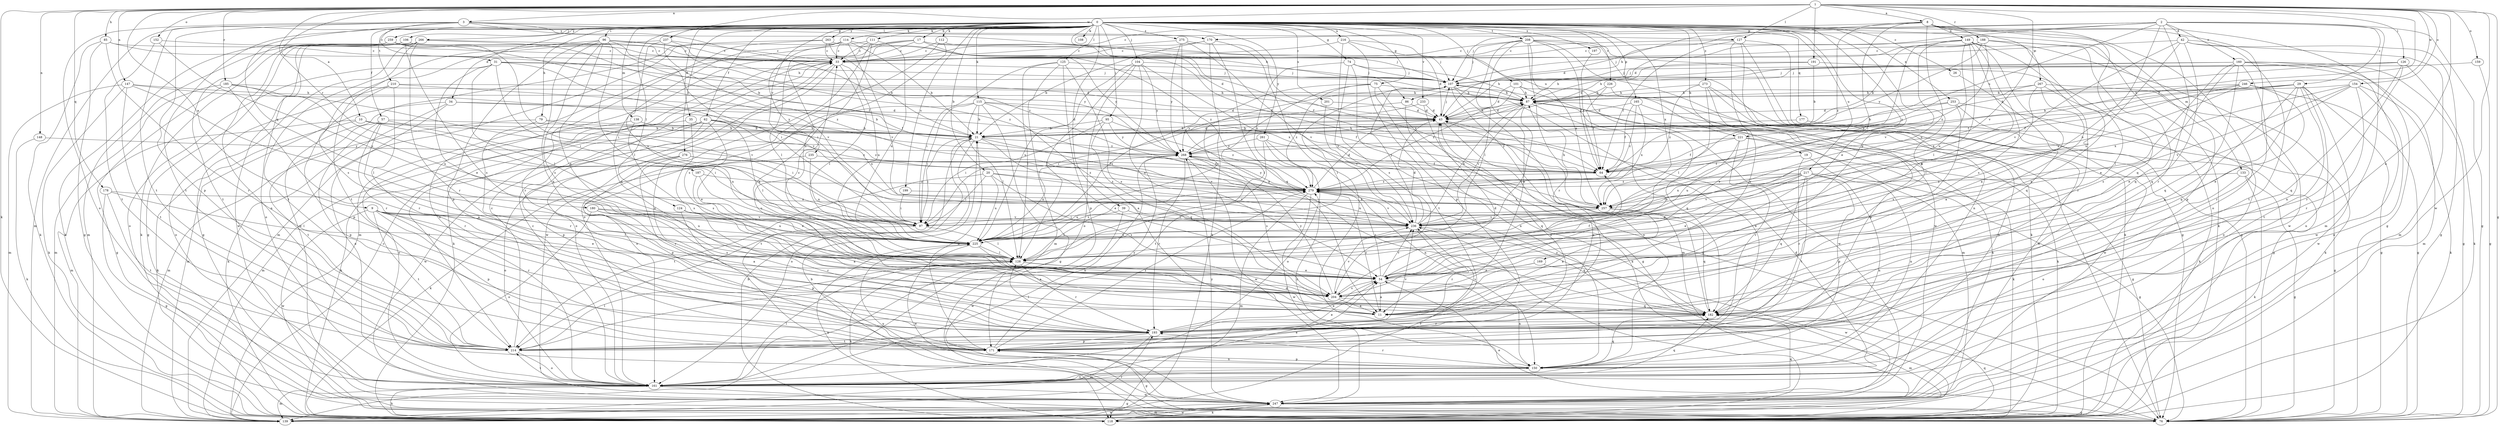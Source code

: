 strict digraph  {
0;
1;
2;
3;
8;
9;
10;
11;
17;
19;
20;
21;
26;
29;
31;
33;
34;
35;
39;
42;
43;
54;
57;
62;
64;
74;
75;
76;
79;
85;
86;
87;
95;
96;
97;
101;
104;
106;
107;
108;
111;
112;
114;
115;
118;
124;
125;
126;
127;
128;
133;
138;
139;
147;
148;
149;
150;
152;
154;
159;
160;
161;
165;
169;
170;
171;
177;
178;
180;
182;
185;
187;
188;
191;
193;
197;
199;
201;
204;
208;
210;
214;
216;
217;
221;
225;
226;
233;
235;
236;
237;
246;
247;
253;
257;
259;
261;
263;
266;
267;
268;
273;
275;
276;
279;
0 -> 17  [label=b];
0 -> 19  [label=b];
0 -> 20  [label=b];
0 -> 26  [label=c];
0 -> 34  [label=d];
0 -> 35  [label=d];
0 -> 39  [label=d];
0 -> 54  [label=e];
0 -> 57  [label=f];
0 -> 62  [label=f];
0 -> 74  [label=g];
0 -> 75  [label=g];
0 -> 79  [label=h];
0 -> 95  [label=i];
0 -> 96  [label=i];
0 -> 101  [label=j];
0 -> 104  [label=j];
0 -> 106  [label=j];
0 -> 108  [label=k];
0 -> 111  [label=k];
0 -> 112  [label=k];
0 -> 114  [label=k];
0 -> 115  [label=k];
0 -> 118  [label=k];
0 -> 124  [label=l];
0 -> 125  [label=l];
0 -> 133  [label=m];
0 -> 138  [label=m];
0 -> 139  [label=m];
0 -> 165  [label=p];
0 -> 169  [label=p];
0 -> 177  [label=q];
0 -> 197  [label=s];
0 -> 199  [label=s];
0 -> 201  [label=s];
0 -> 204  [label=s];
0 -> 208  [label=t];
0 -> 210  [label=t];
0 -> 214  [label=t];
0 -> 216  [label=u];
0 -> 217  [label=u];
0 -> 221  [label=u];
0 -> 226  [label=v];
0 -> 233  [label=v];
0 -> 235  [label=v];
0 -> 253  [label=x];
0 -> 257  [label=x];
0 -> 259  [label=y];
0 -> 261  [label=y];
0 -> 263  [label=y];
0 -> 266  [label=y];
0 -> 273  [label=z];
0 -> 275  [label=z];
0 -> 276  [label=z];
1 -> 3  [label=a];
1 -> 8  [label=a];
1 -> 9  [label=a];
1 -> 10  [label=a];
1 -> 11  [label=a];
1 -> 64  [label=f];
1 -> 76  [label=g];
1 -> 85  [label=h];
1 -> 118  [label=k];
1 -> 126  [label=l];
1 -> 127  [label=l];
1 -> 147  [label=n];
1 -> 148  [label=n];
1 -> 152  [label=o];
1 -> 154  [label=o];
1 -> 159  [label=o];
1 -> 178  [label=q];
1 -> 185  [label=r];
1 -> 187  [label=r];
1 -> 188  [label=r];
1 -> 191  [label=r];
1 -> 236  [label=v];
1 -> 237  [label=w];
1 -> 246  [label=w];
1 -> 247  [label=w];
2 -> 29  [label=c];
2 -> 42  [label=d];
2 -> 43  [label=d];
2 -> 76  [label=g];
2 -> 86  [label=h];
2 -> 107  [label=j];
2 -> 139  [label=m];
2 -> 160  [label=o];
2 -> 170  [label=p];
2 -> 193  [label=r];
2 -> 221  [label=u];
2 -> 225  [label=u];
3 -> 31  [label=c];
3 -> 86  [label=h];
3 -> 127  [label=l];
3 -> 161  [label=o];
3 -> 170  [label=p];
3 -> 171  [label=p];
3 -> 180  [label=q];
3 -> 214  [label=t];
3 -> 279  [label=z];
8 -> 33  [label=c];
8 -> 43  [label=d];
8 -> 76  [label=g];
8 -> 97  [label=i];
8 -> 149  [label=n];
8 -> 150  [label=n];
8 -> 161  [label=o];
8 -> 182  [label=q];
8 -> 225  [label=u];
8 -> 267  [label=y];
8 -> 279  [label=z];
9 -> 54  [label=e];
9 -> 128  [label=l];
9 -> 171  [label=p];
9 -> 193  [label=r];
9 -> 214  [label=t];
9 -> 225  [label=u];
9 -> 236  [label=v];
9 -> 247  [label=w];
10 -> 21  [label=b];
10 -> 97  [label=i];
10 -> 118  [label=k];
10 -> 139  [label=m];
10 -> 279  [label=z];
11 -> 279  [label=z];
17 -> 33  [label=c];
17 -> 43  [label=d];
17 -> 107  [label=j];
17 -> 128  [label=l];
17 -> 161  [label=o];
17 -> 225  [label=u];
17 -> 268  [label=y];
19 -> 64  [label=f];
19 -> 150  [label=n];
19 -> 193  [label=r];
20 -> 97  [label=i];
20 -> 204  [label=s];
20 -> 214  [label=t];
20 -> 225  [label=u];
20 -> 236  [label=v];
20 -> 279  [label=z];
21 -> 43  [label=d];
21 -> 54  [label=e];
21 -> 97  [label=i];
21 -> 161  [label=o];
21 -> 214  [label=t];
21 -> 236  [label=v];
21 -> 268  [label=y];
26 -> 182  [label=q];
29 -> 11  [label=a];
29 -> 64  [label=f];
29 -> 76  [label=g];
29 -> 87  [label=h];
29 -> 150  [label=n];
29 -> 182  [label=q];
29 -> 214  [label=t];
29 -> 247  [label=w];
29 -> 257  [label=x];
31 -> 43  [label=d];
31 -> 54  [label=e];
31 -> 97  [label=i];
31 -> 107  [label=j];
31 -> 128  [label=l];
31 -> 161  [label=o];
31 -> 236  [label=v];
33 -> 107  [label=j];
33 -> 118  [label=k];
33 -> 128  [label=l];
33 -> 161  [label=o];
33 -> 225  [label=u];
33 -> 247  [label=w];
34 -> 21  [label=b];
34 -> 43  [label=d];
34 -> 118  [label=k];
34 -> 139  [label=m];
34 -> 161  [label=o];
35 -> 21  [label=b];
35 -> 139  [label=m];
35 -> 204  [label=s];
39 -> 128  [label=l];
39 -> 236  [label=v];
39 -> 247  [label=w];
42 -> 33  [label=c];
42 -> 76  [label=g];
42 -> 139  [label=m];
42 -> 182  [label=q];
42 -> 214  [label=t];
42 -> 225  [label=u];
42 -> 236  [label=v];
43 -> 21  [label=b];
43 -> 87  [label=h];
43 -> 107  [label=j];
43 -> 171  [label=p];
54 -> 11  [label=a];
54 -> 33  [label=c];
54 -> 64  [label=f];
54 -> 150  [label=n];
54 -> 204  [label=s];
54 -> 236  [label=v];
54 -> 279  [label=z];
57 -> 11  [label=a];
57 -> 21  [label=b];
57 -> 171  [label=p];
57 -> 193  [label=r];
57 -> 214  [label=t];
57 -> 225  [label=u];
62 -> 21  [label=b];
62 -> 54  [label=e];
62 -> 118  [label=k];
62 -> 128  [label=l];
62 -> 171  [label=p];
62 -> 214  [label=t];
62 -> 247  [label=w];
62 -> 257  [label=x];
62 -> 279  [label=z];
64 -> 279  [label=z];
74 -> 87  [label=h];
74 -> 107  [label=j];
74 -> 214  [label=t];
74 -> 236  [label=v];
74 -> 279  [label=z];
75 -> 76  [label=g];
75 -> 87  [label=h];
75 -> 128  [label=l];
75 -> 150  [label=n];
75 -> 225  [label=u];
75 -> 279  [label=z];
76 -> 21  [label=b];
76 -> 54  [label=e];
76 -> 107  [label=j];
79 -> 21  [label=b];
79 -> 97  [label=i];
79 -> 139  [label=m];
79 -> 193  [label=r];
85 -> 33  [label=c];
85 -> 76  [label=g];
85 -> 118  [label=k];
85 -> 193  [label=r];
85 -> 268  [label=y];
86 -> 43  [label=d];
86 -> 76  [label=g];
86 -> 268  [label=y];
87 -> 43  [label=d];
87 -> 118  [label=k];
87 -> 128  [label=l];
87 -> 182  [label=q];
87 -> 204  [label=s];
87 -> 236  [label=v];
95 -> 21  [label=b];
95 -> 97  [label=i];
95 -> 182  [label=q];
95 -> 268  [label=y];
95 -> 279  [label=z];
96 -> 33  [label=c];
96 -> 54  [label=e];
96 -> 97  [label=i];
96 -> 128  [label=l];
96 -> 171  [label=p];
96 -> 182  [label=q];
96 -> 204  [label=s];
96 -> 214  [label=t];
96 -> 279  [label=z];
97 -> 128  [label=l];
97 -> 171  [label=p];
101 -> 43  [label=d];
101 -> 87  [label=h];
101 -> 139  [label=m];
101 -> 247  [label=w];
101 -> 279  [label=z];
104 -> 54  [label=e];
104 -> 107  [label=j];
104 -> 128  [label=l];
104 -> 161  [label=o];
104 -> 225  [label=u];
104 -> 257  [label=x];
104 -> 268  [label=y];
106 -> 21  [label=b];
106 -> 33  [label=c];
106 -> 76  [label=g];
106 -> 118  [label=k];
106 -> 139  [label=m];
106 -> 204  [label=s];
107 -> 87  [label=h];
107 -> 128  [label=l];
107 -> 139  [label=m];
107 -> 150  [label=n];
107 -> 161  [label=o];
107 -> 225  [label=u];
111 -> 33  [label=c];
111 -> 139  [label=m];
111 -> 150  [label=n];
111 -> 204  [label=s];
111 -> 225  [label=u];
112 -> 33  [label=c];
112 -> 64  [label=f];
112 -> 161  [label=o];
112 -> 182  [label=q];
114 -> 21  [label=b];
114 -> 33  [label=c];
114 -> 97  [label=i];
114 -> 139  [label=m];
114 -> 182  [label=q];
114 -> 236  [label=v];
114 -> 279  [label=z];
115 -> 11  [label=a];
115 -> 21  [label=b];
115 -> 43  [label=d];
115 -> 64  [label=f];
115 -> 76  [label=g];
115 -> 97  [label=i];
115 -> 128  [label=l];
115 -> 161  [label=o];
118 -> 21  [label=b];
118 -> 182  [label=q];
118 -> 225  [label=u];
118 -> 236  [label=v];
118 -> 247  [label=w];
124 -> 11  [label=a];
124 -> 97  [label=i];
124 -> 193  [label=r];
125 -> 97  [label=i];
125 -> 107  [label=j];
125 -> 128  [label=l];
125 -> 139  [label=m];
125 -> 171  [label=p];
125 -> 204  [label=s];
126 -> 21  [label=b];
126 -> 87  [label=h];
126 -> 107  [label=j];
126 -> 118  [label=k];
126 -> 182  [label=q];
126 -> 193  [label=r];
127 -> 11  [label=a];
127 -> 33  [label=c];
127 -> 64  [label=f];
127 -> 76  [label=g];
127 -> 118  [label=k];
127 -> 150  [label=n];
128 -> 54  [label=e];
128 -> 118  [label=k];
128 -> 182  [label=q];
128 -> 193  [label=r];
133 -> 76  [label=g];
133 -> 118  [label=k];
133 -> 161  [label=o];
133 -> 279  [label=z];
138 -> 21  [label=b];
138 -> 161  [label=o];
138 -> 204  [label=s];
139 -> 33  [label=c];
139 -> 193  [label=r];
139 -> 236  [label=v];
139 -> 247  [label=w];
147 -> 87  [label=h];
147 -> 118  [label=k];
147 -> 128  [label=l];
147 -> 139  [label=m];
147 -> 214  [label=t];
147 -> 268  [label=y];
148 -> 118  [label=k];
148 -> 268  [label=y];
149 -> 11  [label=a];
149 -> 33  [label=c];
149 -> 54  [label=e];
149 -> 128  [label=l];
149 -> 193  [label=r];
149 -> 204  [label=s];
149 -> 225  [label=u];
149 -> 236  [label=v];
149 -> 247  [label=w];
149 -> 257  [label=x];
150 -> 161  [label=o];
150 -> 171  [label=p];
150 -> 182  [label=q];
150 -> 193  [label=r];
150 -> 279  [label=z];
152 -> 33  [label=c];
152 -> 214  [label=t];
152 -> 225  [label=u];
154 -> 54  [label=e];
154 -> 87  [label=h];
154 -> 118  [label=k];
154 -> 161  [label=o];
154 -> 193  [label=r];
154 -> 236  [label=v];
154 -> 257  [label=x];
159 -> 76  [label=g];
159 -> 107  [label=j];
160 -> 54  [label=e];
160 -> 76  [label=g];
160 -> 87  [label=h];
160 -> 107  [label=j];
160 -> 139  [label=m];
160 -> 182  [label=q];
160 -> 193  [label=r];
160 -> 204  [label=s];
160 -> 247  [label=w];
161 -> 33  [label=c];
161 -> 43  [label=d];
161 -> 54  [label=e];
161 -> 76  [label=g];
161 -> 118  [label=k];
161 -> 128  [label=l];
161 -> 139  [label=m];
161 -> 182  [label=q];
161 -> 214  [label=t];
161 -> 247  [label=w];
165 -> 43  [label=d];
165 -> 64  [label=f];
165 -> 150  [label=n];
165 -> 257  [label=x];
165 -> 279  [label=z];
169 -> 54  [label=e];
169 -> 204  [label=s];
169 -> 247  [label=w];
170 -> 21  [label=b];
170 -> 33  [label=c];
170 -> 118  [label=k];
170 -> 150  [label=n];
170 -> 182  [label=q];
171 -> 21  [label=b];
171 -> 43  [label=d];
171 -> 54  [label=e];
171 -> 76  [label=g];
171 -> 150  [label=n];
171 -> 268  [label=y];
171 -> 279  [label=z];
177 -> 21  [label=b];
177 -> 76  [label=g];
178 -> 76  [label=g];
178 -> 128  [label=l];
178 -> 214  [label=t];
178 -> 257  [label=x];
180 -> 11  [label=a];
180 -> 161  [label=o];
180 -> 204  [label=s];
180 -> 225  [label=u];
180 -> 236  [label=v];
182 -> 43  [label=d];
182 -> 139  [label=m];
182 -> 193  [label=r];
182 -> 279  [label=z];
185 -> 76  [label=g];
185 -> 87  [label=h];
185 -> 139  [label=m];
185 -> 193  [label=r];
185 -> 225  [label=u];
185 -> 236  [label=v];
187 -> 54  [label=e];
187 -> 225  [label=u];
187 -> 279  [label=z];
188 -> 11  [label=a];
188 -> 21  [label=b];
188 -> 33  [label=c];
188 -> 107  [label=j];
188 -> 171  [label=p];
188 -> 182  [label=q];
188 -> 268  [label=y];
188 -> 279  [label=z];
191 -> 21  [label=b];
191 -> 43  [label=d];
191 -> 107  [label=j];
191 -> 128  [label=l];
193 -> 54  [label=e];
193 -> 128  [label=l];
193 -> 139  [label=m];
193 -> 171  [label=p];
193 -> 214  [label=t];
193 -> 236  [label=v];
197 -> 64  [label=f];
199 -> 97  [label=i];
199 -> 257  [label=x];
201 -> 43  [label=d];
201 -> 236  [label=v];
204 -> 11  [label=a];
204 -> 43  [label=d];
204 -> 182  [label=q];
204 -> 236  [label=v];
204 -> 268  [label=y];
208 -> 11  [label=a];
208 -> 33  [label=c];
208 -> 64  [label=f];
208 -> 76  [label=g];
208 -> 107  [label=j];
208 -> 118  [label=k];
208 -> 128  [label=l];
208 -> 193  [label=r];
208 -> 247  [label=w];
208 -> 257  [label=x];
210 -> 64  [label=f];
210 -> 87  [label=h];
210 -> 161  [label=o];
210 -> 171  [label=p];
210 -> 193  [label=r];
214 -> 33  [label=c];
214 -> 128  [label=l];
214 -> 161  [label=o];
216 -> 33  [label=c];
216 -> 43  [label=d];
216 -> 107  [label=j];
216 -> 171  [label=p];
216 -> 204  [label=s];
217 -> 54  [label=e];
217 -> 76  [label=g];
217 -> 97  [label=i];
217 -> 150  [label=n];
217 -> 171  [label=p];
217 -> 182  [label=q];
217 -> 214  [label=t];
217 -> 236  [label=v];
217 -> 257  [label=x];
217 -> 279  [label=z];
221 -> 64  [label=f];
221 -> 76  [label=g];
221 -> 118  [label=k];
221 -> 193  [label=r];
221 -> 225  [label=u];
221 -> 268  [label=y];
225 -> 11  [label=a];
225 -> 128  [label=l];
225 -> 247  [label=w];
225 -> 279  [label=z];
226 -> 64  [label=f];
226 -> 87  [label=h];
226 -> 171  [label=p];
233 -> 43  [label=d];
233 -> 97  [label=i];
233 -> 118  [label=k];
235 -> 64  [label=f];
235 -> 118  [label=k];
235 -> 225  [label=u];
236 -> 43  [label=d];
236 -> 87  [label=h];
236 -> 107  [label=j];
236 -> 182  [label=q];
236 -> 193  [label=r];
236 -> 225  [label=u];
237 -> 33  [label=c];
237 -> 87  [label=h];
237 -> 204  [label=s];
237 -> 225  [label=u];
237 -> 279  [label=z];
246 -> 21  [label=b];
246 -> 54  [label=e];
246 -> 64  [label=f];
246 -> 76  [label=g];
246 -> 87  [label=h];
246 -> 257  [label=x];
247 -> 76  [label=g];
247 -> 87  [label=h];
247 -> 118  [label=k];
247 -> 139  [label=m];
247 -> 182  [label=q];
247 -> 225  [label=u];
247 -> 268  [label=y];
253 -> 21  [label=b];
253 -> 43  [label=d];
253 -> 118  [label=k];
253 -> 204  [label=s];
253 -> 247  [label=w];
257 -> 11  [label=a];
257 -> 87  [label=h];
257 -> 97  [label=i];
257 -> 182  [label=q];
257 -> 236  [label=v];
259 -> 33  [label=c];
259 -> 97  [label=i];
259 -> 118  [label=k];
259 -> 150  [label=n];
259 -> 214  [label=t];
259 -> 236  [label=v];
261 -> 150  [label=n];
261 -> 161  [label=o];
261 -> 182  [label=q];
261 -> 214  [label=t];
261 -> 268  [label=y];
263 -> 21  [label=b];
263 -> 33  [label=c];
263 -> 64  [label=f];
263 -> 193  [label=r];
263 -> 247  [label=w];
266 -> 33  [label=c];
266 -> 64  [label=f];
266 -> 76  [label=g];
266 -> 161  [label=o];
266 -> 193  [label=r];
266 -> 214  [label=t];
266 -> 247  [label=w];
267 -> 11  [label=a];
267 -> 87  [label=h];
267 -> 118  [label=k];
267 -> 128  [label=l];
267 -> 161  [label=o];
267 -> 268  [label=y];
268 -> 64  [label=f];
268 -> 87  [label=h];
268 -> 161  [label=o];
268 -> 193  [label=r];
268 -> 204  [label=s];
268 -> 225  [label=u];
268 -> 247  [label=w];
273 -> 54  [label=e];
273 -> 76  [label=g];
273 -> 87  [label=h];
273 -> 128  [label=l];
273 -> 247  [label=w];
273 -> 279  [label=z];
275 -> 11  [label=a];
275 -> 33  [label=c];
275 -> 236  [label=v];
275 -> 257  [label=x];
275 -> 268  [label=y];
276 -> 64  [label=f];
276 -> 161  [label=o];
276 -> 171  [label=p];
276 -> 193  [label=r];
276 -> 279  [label=z];
279 -> 43  [label=d];
279 -> 139  [label=m];
279 -> 225  [label=u];
279 -> 236  [label=v];
279 -> 247  [label=w];
279 -> 257  [label=x];
279 -> 268  [label=y];
}
